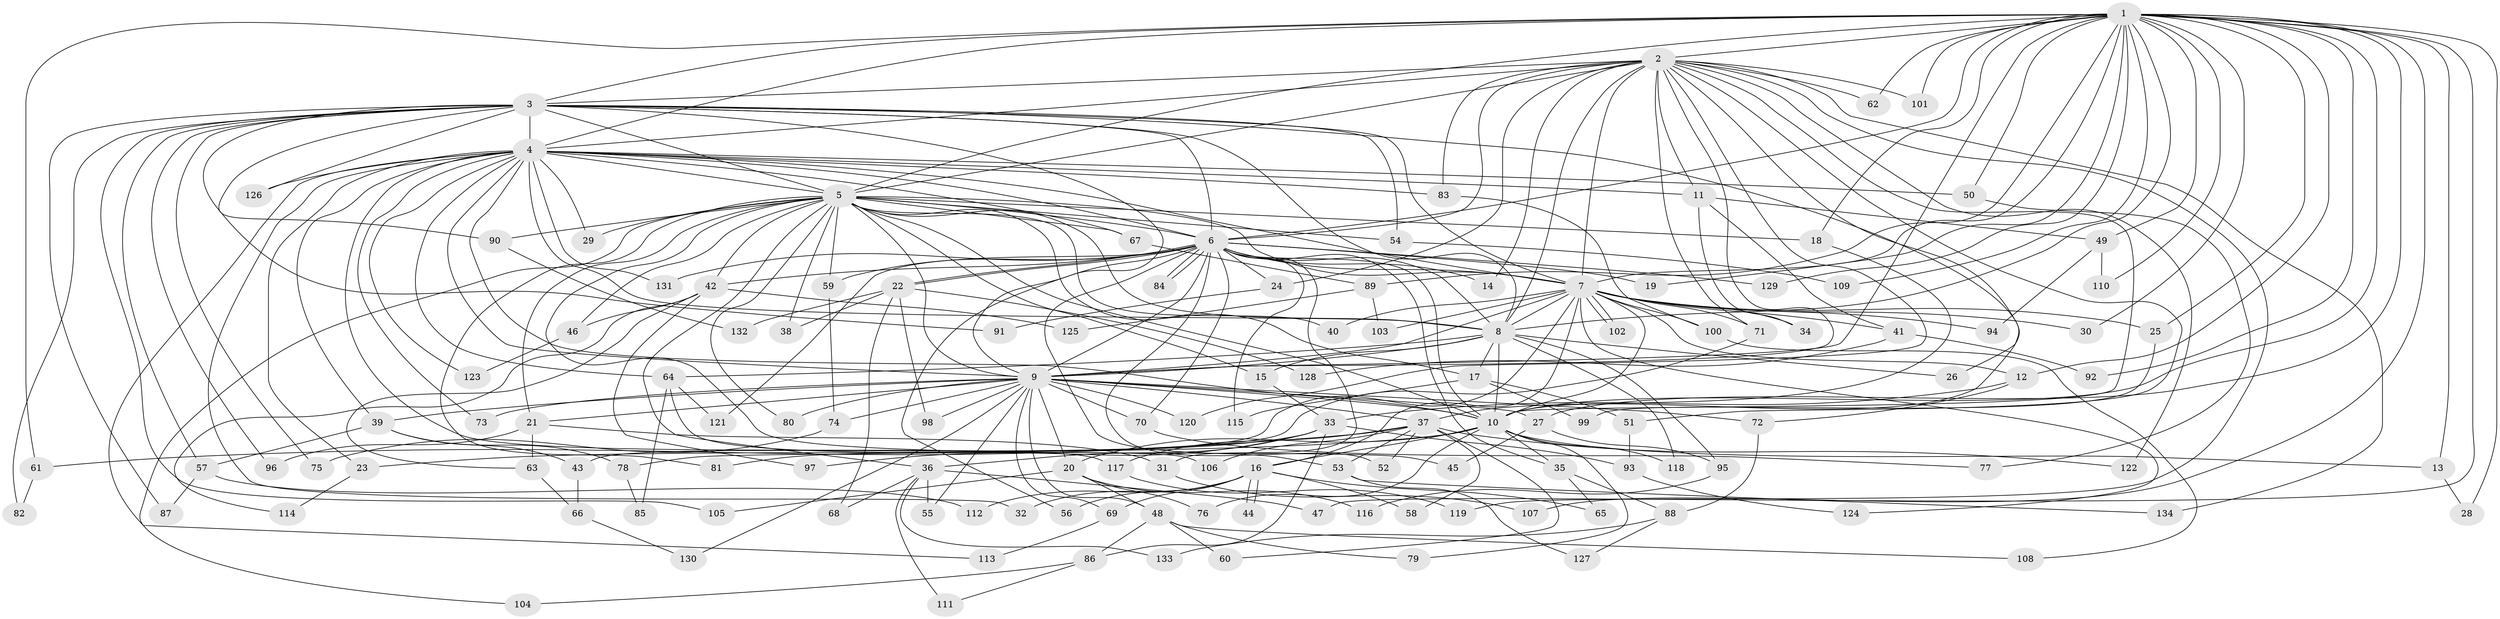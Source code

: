 // Generated by graph-tools (version 1.1) at 2025/25/03/09/25 03:25:39]
// undirected, 134 vertices, 293 edges
graph export_dot {
graph [start="1"]
  node [color=gray90,style=filled];
  1;
  2;
  3;
  4;
  5;
  6;
  7;
  8;
  9;
  10;
  11;
  12;
  13;
  14;
  15;
  16;
  17;
  18;
  19;
  20;
  21;
  22;
  23;
  24;
  25;
  26;
  27;
  28;
  29;
  30;
  31;
  32;
  33;
  34;
  35;
  36;
  37;
  38;
  39;
  40;
  41;
  42;
  43;
  44;
  45;
  46;
  47;
  48;
  49;
  50;
  51;
  52;
  53;
  54;
  55;
  56;
  57;
  58;
  59;
  60;
  61;
  62;
  63;
  64;
  65;
  66;
  67;
  68;
  69;
  70;
  71;
  72;
  73;
  74;
  75;
  76;
  77;
  78;
  79;
  80;
  81;
  82;
  83;
  84;
  85;
  86;
  87;
  88;
  89;
  90;
  91;
  92;
  93;
  94;
  95;
  96;
  97;
  98;
  99;
  100;
  101;
  102;
  103;
  104;
  105;
  106;
  107;
  108;
  109;
  110;
  111;
  112;
  113;
  114;
  115;
  116;
  117;
  118;
  119;
  120;
  121;
  122;
  123;
  124;
  125;
  126;
  127;
  128;
  129;
  130;
  131;
  132;
  133;
  134;
  1 -- 2;
  1 -- 3;
  1 -- 4;
  1 -- 5;
  1 -- 6;
  1 -- 7;
  1 -- 8;
  1 -- 9;
  1 -- 10;
  1 -- 12;
  1 -- 13;
  1 -- 18;
  1 -- 19;
  1 -- 25;
  1 -- 27;
  1 -- 28;
  1 -- 30;
  1 -- 47;
  1 -- 49;
  1 -- 50;
  1 -- 61;
  1 -- 62;
  1 -- 89;
  1 -- 92;
  1 -- 101;
  1 -- 107;
  1 -- 109;
  1 -- 110;
  1 -- 129;
  2 -- 3;
  2 -- 4;
  2 -- 5;
  2 -- 6;
  2 -- 7;
  2 -- 8;
  2 -- 9;
  2 -- 10;
  2 -- 11;
  2 -- 14;
  2 -- 24;
  2 -- 26;
  2 -- 51;
  2 -- 62;
  2 -- 71;
  2 -- 83;
  2 -- 101;
  2 -- 119;
  2 -- 120;
  2 -- 122;
  2 -- 134;
  3 -- 4;
  3 -- 5;
  3 -- 6;
  3 -- 7;
  3 -- 8;
  3 -- 9;
  3 -- 10;
  3 -- 54;
  3 -- 57;
  3 -- 75;
  3 -- 82;
  3 -- 87;
  3 -- 90;
  3 -- 91;
  3 -- 96;
  3 -- 105;
  3 -- 126;
  4 -- 5;
  4 -- 6;
  4 -- 7;
  4 -- 8;
  4 -- 9;
  4 -- 10;
  4 -- 11;
  4 -- 23;
  4 -- 29;
  4 -- 32;
  4 -- 39;
  4 -- 50;
  4 -- 64;
  4 -- 67;
  4 -- 73;
  4 -- 83;
  4 -- 113;
  4 -- 117;
  4 -- 123;
  4 -- 126;
  4 -- 131;
  5 -- 6;
  5 -- 7;
  5 -- 8;
  5 -- 9;
  5 -- 10;
  5 -- 15;
  5 -- 17;
  5 -- 18;
  5 -- 21;
  5 -- 29;
  5 -- 36;
  5 -- 38;
  5 -- 40;
  5 -- 42;
  5 -- 45;
  5 -- 46;
  5 -- 54;
  5 -- 59;
  5 -- 67;
  5 -- 80;
  5 -- 81;
  5 -- 90;
  5 -- 104;
  6 -- 7;
  6 -- 8;
  6 -- 9;
  6 -- 10;
  6 -- 14;
  6 -- 19;
  6 -- 22;
  6 -- 22;
  6 -- 24;
  6 -- 31;
  6 -- 35;
  6 -- 42;
  6 -- 52;
  6 -- 53;
  6 -- 56;
  6 -- 59;
  6 -- 70;
  6 -- 84;
  6 -- 84;
  6 -- 115;
  6 -- 121;
  6 -- 129;
  6 -- 131;
  7 -- 8;
  7 -- 9;
  7 -- 10;
  7 -- 12;
  7 -- 16;
  7 -- 25;
  7 -- 30;
  7 -- 34;
  7 -- 40;
  7 -- 41;
  7 -- 43;
  7 -- 71;
  7 -- 94;
  7 -- 100;
  7 -- 102;
  7 -- 102;
  7 -- 103;
  7 -- 124;
  8 -- 9;
  8 -- 10;
  8 -- 15;
  8 -- 17;
  8 -- 26;
  8 -- 64;
  8 -- 95;
  8 -- 118;
  9 -- 10;
  9 -- 20;
  9 -- 21;
  9 -- 27;
  9 -- 37;
  9 -- 39;
  9 -- 48;
  9 -- 55;
  9 -- 69;
  9 -- 70;
  9 -- 72;
  9 -- 73;
  9 -- 74;
  9 -- 80;
  9 -- 98;
  9 -- 120;
  9 -- 130;
  10 -- 13;
  10 -- 16;
  10 -- 20;
  10 -- 23;
  10 -- 35;
  10 -- 76;
  10 -- 79;
  10 -- 118;
  11 -- 34;
  11 -- 41;
  11 -- 49;
  12 -- 33;
  12 -- 72;
  13 -- 28;
  15 -- 33;
  16 -- 32;
  16 -- 44;
  16 -- 44;
  16 -- 56;
  16 -- 58;
  16 -- 65;
  16 -- 69;
  16 -- 112;
  17 -- 51;
  17 -- 99;
  17 -- 115;
  18 -- 37;
  20 -- 48;
  20 -- 76;
  20 -- 105;
  20 -- 116;
  21 -- 31;
  21 -- 63;
  21 -- 96;
  22 -- 38;
  22 -- 68;
  22 -- 98;
  22 -- 128;
  22 -- 132;
  23 -- 114;
  24 -- 91;
  25 -- 99;
  27 -- 45;
  27 -- 95;
  31 -- 107;
  33 -- 36;
  33 -- 81;
  33 -- 86;
  33 -- 93;
  33 -- 97;
  35 -- 65;
  35 -- 88;
  36 -- 47;
  36 -- 55;
  36 -- 68;
  36 -- 111;
  36 -- 133;
  37 -- 52;
  37 -- 53;
  37 -- 58;
  37 -- 60;
  37 -- 61;
  37 -- 106;
  37 -- 117;
  37 -- 122;
  39 -- 43;
  39 -- 57;
  39 -- 78;
  41 -- 92;
  41 -- 128;
  42 -- 46;
  42 -- 63;
  42 -- 97;
  42 -- 114;
  42 -- 125;
  43 -- 66;
  46 -- 123;
  48 -- 60;
  48 -- 79;
  48 -- 86;
  48 -- 108;
  49 -- 94;
  49 -- 110;
  50 -- 77;
  51 -- 93;
  53 -- 127;
  53 -- 134;
  54 -- 109;
  57 -- 87;
  57 -- 112;
  59 -- 74;
  61 -- 82;
  63 -- 66;
  64 -- 85;
  64 -- 106;
  64 -- 121;
  66 -- 130;
  67 -- 89;
  69 -- 113;
  70 -- 77;
  71 -- 78;
  72 -- 88;
  74 -- 75;
  78 -- 85;
  83 -- 100;
  86 -- 104;
  86 -- 111;
  88 -- 127;
  88 -- 133;
  89 -- 103;
  89 -- 125;
  90 -- 132;
  93 -- 124;
  95 -- 116;
  100 -- 108;
  117 -- 119;
}
